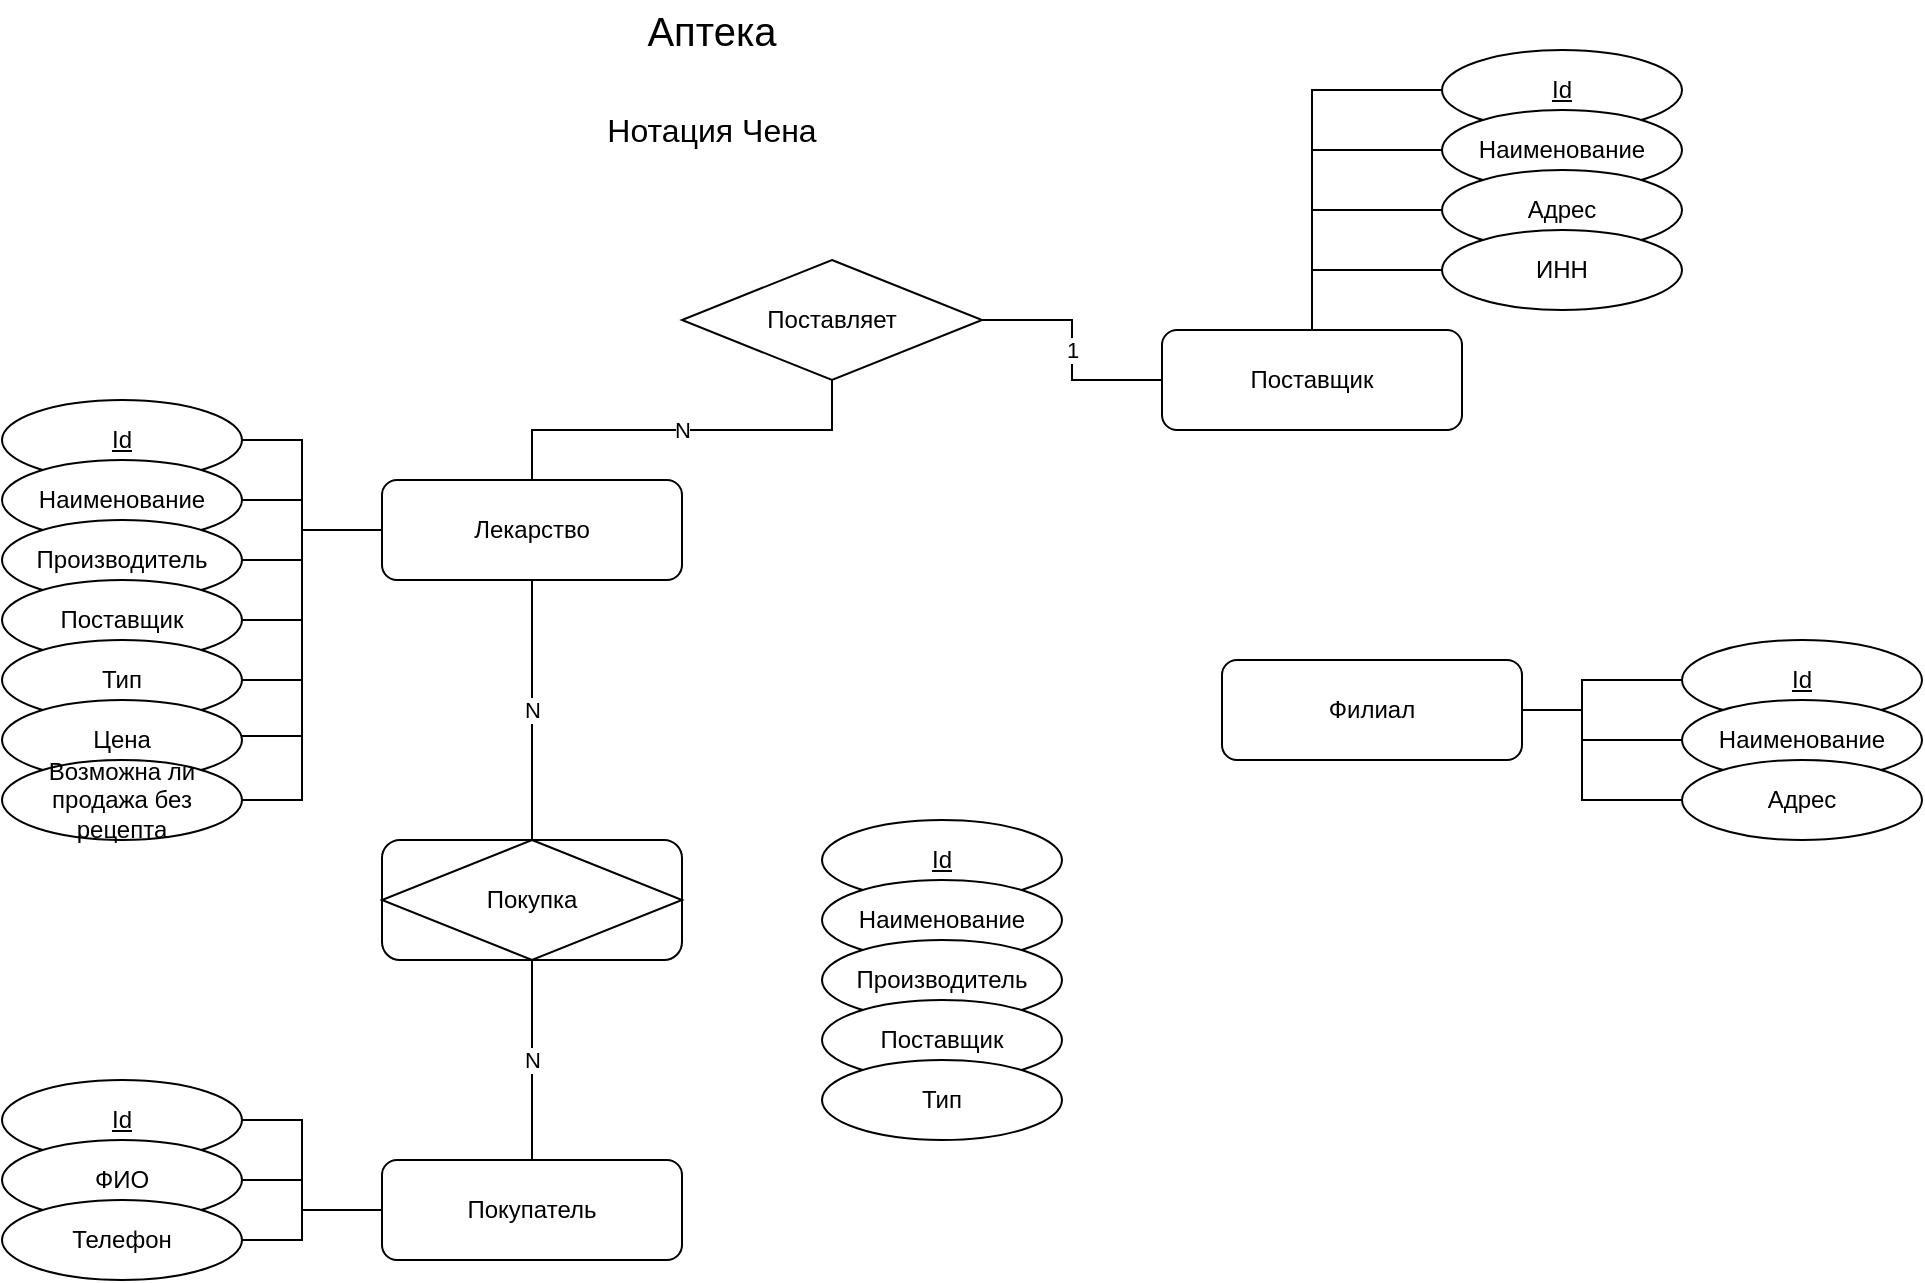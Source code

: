 <mxfile version="28.1.0">
  <diagram name="Страница — 1" id="FdrjbKADJGY1u3tTIWQw">
    <mxGraphModel dx="1545" dy="682" grid="1" gridSize="10" guides="1" tooltips="1" connect="1" arrows="1" fold="1" page="0" pageScale="1" pageWidth="827" pageHeight="1169" math="0" shadow="0">
      <root>
        <mxCell id="0" />
        <mxCell id="1" parent="0" />
        <mxCell id="_0isalq4gBAh9B2EabAM-51" value="" style="rounded=1;whiteSpace=wrap;html=1;" vertex="1" parent="1">
          <mxGeometry x="180" y="460" width="150" height="60" as="geometry" />
        </mxCell>
        <mxCell id="_0isalq4gBAh9B2EabAM-1" value="Аптека" style="text;html=1;align=center;verticalAlign=middle;whiteSpace=wrap;rounded=0;fontSize=20;" vertex="1" parent="1">
          <mxGeometry x="280" y="40" width="130" height="30" as="geometry" />
        </mxCell>
        <mxCell id="_0isalq4gBAh9B2EabAM-2" value="&lt;font style=&quot;font-size: 16px;&quot;&gt;Нотация Чена&lt;/font&gt;" style="text;html=1;align=center;verticalAlign=middle;whiteSpace=wrap;rounded=0;fontSize=18;" vertex="1" parent="1">
          <mxGeometry x="280" y="90" width="130" height="30" as="geometry" />
        </mxCell>
        <mxCell id="_0isalq4gBAh9B2EabAM-4" value="N" style="edgeStyle=orthogonalEdgeStyle;rounded=0;orthogonalLoop=1;jettySize=auto;html=1;endArrow=none;endFill=0;" edge="1" parent="1" source="_0isalq4gBAh9B2EabAM-5" target="_0isalq4gBAh9B2EabAM-6">
          <mxGeometry relative="1" as="geometry" />
        </mxCell>
        <mxCell id="_0isalq4gBAh9B2EabAM-5" value="Лекарство" style="rounded=1;whiteSpace=wrap;html=1;" vertex="1" parent="1">
          <mxGeometry x="180" y="280" width="150" height="50" as="geometry" />
        </mxCell>
        <mxCell id="_0isalq4gBAh9B2EabAM-6" value="Поставляет" style="rhombus;whiteSpace=wrap;html=1;" vertex="1" parent="1">
          <mxGeometry x="330" y="170" width="150" height="60" as="geometry" />
        </mxCell>
        <mxCell id="_0isalq4gBAh9B2EabAM-7" value="" style="edgeStyle=orthogonalEdgeStyle;rounded=0;orthogonalLoop=1;jettySize=auto;html=1;endArrow=none;endFill=0;" edge="1" parent="1" source="_0isalq4gBAh9B2EabAM-8" target="_0isalq4gBAh9B2EabAM-5">
          <mxGeometry relative="1" as="geometry">
            <Array as="points">
              <mxPoint x="140" y="260" />
              <mxPoint x="140" y="305" />
            </Array>
          </mxGeometry>
        </mxCell>
        <mxCell id="_0isalq4gBAh9B2EabAM-8" value="Id" style="ellipse;whiteSpace=wrap;html=1;fontStyle=4" vertex="1" parent="1">
          <mxGeometry x="-10" y="240" width="120" height="40" as="geometry" />
        </mxCell>
        <mxCell id="_0isalq4gBAh9B2EabAM-9" value="" style="edgeStyle=orthogonalEdgeStyle;rounded=0;orthogonalLoop=1;jettySize=auto;html=1;endArrow=none;endFill=0;" edge="1" parent="1" source="_0isalq4gBAh9B2EabAM-10" target="_0isalq4gBAh9B2EabAM-5">
          <mxGeometry relative="1" as="geometry">
            <Array as="points">
              <mxPoint x="140" y="290" />
              <mxPoint x="140" y="305" />
            </Array>
          </mxGeometry>
        </mxCell>
        <mxCell id="_0isalq4gBAh9B2EabAM-10" value="Наименование" style="ellipse;whiteSpace=wrap;html=1;fontStyle=0" vertex="1" parent="1">
          <mxGeometry x="-10" y="270" width="120" height="40" as="geometry" />
        </mxCell>
        <mxCell id="_0isalq4gBAh9B2EabAM-11" value="" style="edgeStyle=orthogonalEdgeStyle;rounded=0;orthogonalLoop=1;jettySize=auto;html=1;endArrow=none;endFill=0;" edge="1" parent="1" source="_0isalq4gBAh9B2EabAM-12" target="_0isalq4gBAh9B2EabAM-5">
          <mxGeometry relative="1" as="geometry">
            <Array as="points">
              <mxPoint x="140" y="320" />
              <mxPoint x="140" y="305" />
            </Array>
          </mxGeometry>
        </mxCell>
        <mxCell id="_0isalq4gBAh9B2EabAM-12" value="Производитель" style="ellipse;whiteSpace=wrap;html=1;fontStyle=0" vertex="1" parent="1">
          <mxGeometry x="-10" y="300" width="120" height="40" as="geometry" />
        </mxCell>
        <mxCell id="_0isalq4gBAh9B2EabAM-13" value="" style="edgeStyle=orthogonalEdgeStyle;rounded=0;orthogonalLoop=1;jettySize=auto;html=1;endArrow=none;endFill=0;" edge="1" parent="1" source="_0isalq4gBAh9B2EabAM-14" target="_0isalq4gBAh9B2EabAM-5">
          <mxGeometry relative="1" as="geometry">
            <Array as="points">
              <mxPoint x="140" y="350" />
              <mxPoint x="140" y="305" />
            </Array>
          </mxGeometry>
        </mxCell>
        <mxCell id="_0isalq4gBAh9B2EabAM-14" value="Поставщик" style="ellipse;whiteSpace=wrap;html=1;fontStyle=0" vertex="1" parent="1">
          <mxGeometry x="-10" y="330" width="120" height="40" as="geometry" />
        </mxCell>
        <mxCell id="_0isalq4gBAh9B2EabAM-15" value="Тип" style="ellipse;whiteSpace=wrap;html=1;fontStyle=0" vertex="1" parent="1">
          <mxGeometry x="-10" y="360" width="120" height="40" as="geometry" />
        </mxCell>
        <mxCell id="_0isalq4gBAh9B2EabAM-16" value="Цена" style="ellipse;whiteSpace=wrap;html=1;fontStyle=0" vertex="1" parent="1">
          <mxGeometry x="-10" y="390" width="120" height="40" as="geometry" />
        </mxCell>
        <mxCell id="_0isalq4gBAh9B2EabAM-17" value="" style="edgeStyle=orthogonalEdgeStyle;rounded=0;orthogonalLoop=1;jettySize=auto;html=1;endArrow=none;endFill=0;" edge="1" parent="1" source="_0isalq4gBAh9B2EabAM-18" target="_0isalq4gBAh9B2EabAM-5">
          <mxGeometry relative="1" as="geometry">
            <Array as="points">
              <mxPoint x="140" y="440" />
              <mxPoint x="140" y="305" />
            </Array>
          </mxGeometry>
        </mxCell>
        <mxCell id="_0isalq4gBAh9B2EabAM-18" value="Возможна ли продажа без рецепта" style="ellipse;whiteSpace=wrap;html=1;fontStyle=0" vertex="1" parent="1">
          <mxGeometry x="-10" y="420" width="120" height="40" as="geometry" />
        </mxCell>
        <mxCell id="_0isalq4gBAh9B2EabAM-19" value="" style="rounded=0;orthogonalLoop=1;jettySize=auto;html=1;endArrow=none;endFill=0;edgeStyle=orthogonalEdgeStyle;" edge="1" parent="1" source="_0isalq4gBAh9B2EabAM-15" target="_0isalq4gBAh9B2EabAM-5">
          <mxGeometry relative="1" as="geometry">
            <mxPoint x="130" y="415" as="sourcePoint" />
            <mxPoint x="200" y="370" as="targetPoint" />
            <Array as="points">
              <mxPoint x="140" y="380" />
              <mxPoint x="140" y="305" />
            </Array>
          </mxGeometry>
        </mxCell>
        <mxCell id="_0isalq4gBAh9B2EabAM-20" value="" style="rounded=0;orthogonalLoop=1;jettySize=auto;html=1;endArrow=none;endFill=0;edgeStyle=orthogonalEdgeStyle;" edge="1" parent="1" source="_0isalq4gBAh9B2EabAM-16" target="_0isalq4gBAh9B2EabAM-5">
          <mxGeometry relative="1" as="geometry">
            <mxPoint x="50" y="392.5" as="sourcePoint" />
            <mxPoint x="180" y="332.5" as="targetPoint" />
            <Array as="points">
              <mxPoint x="140" y="408" />
              <mxPoint x="140" y="305" />
            </Array>
          </mxGeometry>
        </mxCell>
        <mxCell id="_0isalq4gBAh9B2EabAM-21" value="N&lt;span style=&quot;color: rgba(0, 0, 0, 0); font-family: monospace; font-size: 0px; text-align: start; background-color: rgb(236, 236, 236);&quot;&gt;%3CmxGraphModel%3E%3Croot%3E%3CmxCell%20id%3D%220%22%2F%3E%3CmxCell%20id%3D%221%22%20parent%3D%220%22%2F%3E%3CmxCell%20id%3D%222%22%20value%3D%22%D0%9B%D0%B5%D0%BA%D0%B0%D1%80%D1%81%D1%82%D0%B2%D0%BE%22%20style%3D%22rounded%3D1%3BwhiteSpace%3Dwrap%3Bhtml%3D1%3B%22%20vertex%3D%221%22%20parent%3D%221%22%3E%3CmxGeometry%20x%3D%22180%22%20y%3D%22280%22%20width%3D%22150%22%20height%3D%2250%22%20as%3D%22geometry%22%2F%3E%3C%2FmxCell%3E%3C%2Froot%3E%3C%2FmxGraphModel%3E&lt;/span&gt;&lt;span style=&quot;color: rgba(0, 0, 0, 0); font-family: monospace; font-size: 0px; text-align: start; background-color: rgb(236, 236, 236);&quot;&gt;%3CmxGraphModel%3E%3Croot%3E%3CmxCell%20id%3D%220%22%2F%3E%3CmxCell%20id%3D%221%22%20parent%3D%220%22%2F%3E%3CmxCell%20id%3D%222%22%20value%3D%22%D0%9B%D0%B5%D0%BA%D0%B0%D1%80%D1%81%D1%82%D0%B2%D0%BE%22%20style%3D%22rounded%3D1%3BwhiteSpace%3Dwrap%3Bhtml%3D1%3B%22%20vertex%3D%221%22%20parent%3D%221%22%3E%3CmxGeometry%20x%3D%22180%22%20y%3D%22280%22%20width%3D%22150%22%20height%3D%2250%22%20as%3D%22geometry%22%2F%3E%3C%2FmxCell%3E%3C%2Froot%3E%3C%2FmxGraphModel%3E&lt;/span&gt;&lt;span style=&quot;color: rgba(0, 0, 0, 0); font-family: monospace; font-size: 0px; text-align: start; background-color: rgb(236, 236, 236);&quot;&gt;%3CmxGraphModel%3E%3Croot%3E%3CmxCell%20id%3D%220%22%2F%3E%3CmxCell%20id%3D%221%22%20parent%3D%220%22%2F%3E%3CmxCell%20id%3D%222%22%20value%3D%22%D0%9B%D0%B5%D0%BA%D0%B0%D1%80%D1%81%D1%82%D0%B2%D0%BE%22%20style%3D%22rounded%3D1%3BwhiteSpace%3Dwrap%3Bhtml%3D1%3B%22%20vertex%3D%221%22%20parent%3D%221%22%3E%3CmxGeometry%20x%3D%22180%22%20y%3D%22280%22%20width%3D%22150%22%20height%3D%2250%22%20as%3D%22geometry%22%2F%3E%3C%2FmxCell%3E%3C%2Froot%3E%3C%2FmxGraphModel%3E&lt;/span&gt;" style="edgeStyle=orthogonalEdgeStyle;rounded=0;orthogonalLoop=1;jettySize=auto;html=1;endArrow=none;endFill=0;" edge="1" parent="1" source="_0isalq4gBAh9B2EabAM-22" target="_0isalq4gBAh9B2EabAM-23">
          <mxGeometry relative="1" as="geometry" />
        </mxCell>
        <mxCell id="_0isalq4gBAh9B2EabAM-22" value="Покупатель" style="rounded=1;whiteSpace=wrap;html=1;" vertex="1" parent="1">
          <mxGeometry x="180" y="620" width="150" height="50" as="geometry" />
        </mxCell>
        <mxCell id="_0isalq4gBAh9B2EabAM-23" value="Покупка" style="rhombus;whiteSpace=wrap;html=1;" vertex="1" parent="1">
          <mxGeometry x="180" y="460" width="150" height="60" as="geometry" />
        </mxCell>
        <mxCell id="_0isalq4gBAh9B2EabAM-24" value="" style="edgeStyle=orthogonalEdgeStyle;rounded=0;orthogonalLoop=1;jettySize=auto;html=1;endArrow=none;endFill=0;" edge="1" parent="1" source="_0isalq4gBAh9B2EabAM-25" target="_0isalq4gBAh9B2EabAM-22">
          <mxGeometry relative="1" as="geometry">
            <Array as="points">
              <mxPoint x="140" y="600" />
              <mxPoint x="140" y="645" />
            </Array>
          </mxGeometry>
        </mxCell>
        <mxCell id="_0isalq4gBAh9B2EabAM-25" value="Id" style="ellipse;whiteSpace=wrap;html=1;fontStyle=4" vertex="1" parent="1">
          <mxGeometry x="-10" y="580" width="120" height="40" as="geometry" />
        </mxCell>
        <mxCell id="_0isalq4gBAh9B2EabAM-26" value="" style="edgeStyle=orthogonalEdgeStyle;rounded=0;orthogonalLoop=1;jettySize=auto;html=1;endArrow=none;endFill=0;" edge="1" parent="1" source="_0isalq4gBAh9B2EabAM-27" target="_0isalq4gBAh9B2EabAM-22">
          <mxGeometry relative="1" as="geometry">
            <Array as="points">
              <mxPoint x="140" y="630" />
              <mxPoint x="140" y="645" />
            </Array>
          </mxGeometry>
        </mxCell>
        <mxCell id="_0isalq4gBAh9B2EabAM-27" value="ФИО" style="ellipse;whiteSpace=wrap;html=1;fontStyle=0" vertex="1" parent="1">
          <mxGeometry x="-10" y="610" width="120" height="40" as="geometry" />
        </mxCell>
        <mxCell id="_0isalq4gBAh9B2EabAM-28" value="" style="edgeStyle=orthogonalEdgeStyle;rounded=0;orthogonalLoop=1;jettySize=auto;html=1;endArrow=none;endFill=0;" edge="1" parent="1" source="_0isalq4gBAh9B2EabAM-29" target="_0isalq4gBAh9B2EabAM-22">
          <mxGeometry relative="1" as="geometry">
            <Array as="points">
              <mxPoint x="140" y="660" />
              <mxPoint x="140" y="645" />
            </Array>
          </mxGeometry>
        </mxCell>
        <mxCell id="_0isalq4gBAh9B2EabAM-29" value="Телефон" style="ellipse;whiteSpace=wrap;html=1;fontStyle=0" vertex="1" parent="1">
          <mxGeometry x="-10" y="640" width="120" height="40" as="geometry" />
        </mxCell>
        <mxCell id="_0isalq4gBAh9B2EabAM-38" value="Поставщик" style="rounded=1;whiteSpace=wrap;html=1;" vertex="1" parent="1">
          <mxGeometry x="570" y="205" width="150" height="50" as="geometry" />
        </mxCell>
        <mxCell id="_0isalq4gBAh9B2EabAM-40" value="Id" style="ellipse;whiteSpace=wrap;html=1;fontStyle=4" vertex="1" parent="1">
          <mxGeometry x="710" y="65" width="120" height="40" as="geometry" />
        </mxCell>
        <mxCell id="_0isalq4gBAh9B2EabAM-43" value="Наименование" style="ellipse;whiteSpace=wrap;html=1;fontStyle=0" vertex="1" parent="1">
          <mxGeometry x="710" y="95" width="120" height="40" as="geometry" />
        </mxCell>
        <mxCell id="_0isalq4gBAh9B2EabAM-41" value="Адрес" style="ellipse;whiteSpace=wrap;html=1;fontStyle=0" vertex="1" parent="1">
          <mxGeometry x="710" y="125" width="120" height="40" as="geometry" />
        </mxCell>
        <mxCell id="_0isalq4gBAh9B2EabAM-42" value="" style="edgeStyle=orthogonalEdgeStyle;rounded=0;orthogonalLoop=1;jettySize=auto;html=1;endArrow=none;endFill=0;" edge="1" parent="1" source="_0isalq4gBAh9B2EabAM-43" target="_0isalq4gBAh9B2EabAM-38">
          <mxGeometry relative="1" as="geometry">
            <Array as="points">
              <mxPoint x="645" y="115" />
            </Array>
          </mxGeometry>
        </mxCell>
        <mxCell id="_0isalq4gBAh9B2EabAM-44" value="" style="rounded=0;orthogonalLoop=1;jettySize=auto;html=1;endArrow=none;endFill=0;edgeStyle=orthogonalEdgeStyle;" edge="1" parent="1" source="_0isalq4gBAh9B2EabAM-41" target="_0isalq4gBAh9B2EabAM-38">
          <mxGeometry relative="1" as="geometry">
            <mxPoint x="610" y="135" as="sourcePoint" />
            <mxPoint x="655" y="195" as="targetPoint" />
            <Array as="points">
              <mxPoint x="645" y="145" />
            </Array>
          </mxGeometry>
        </mxCell>
        <mxCell id="_0isalq4gBAh9B2EabAM-45" value="" style="rounded=0;orthogonalLoop=1;jettySize=auto;html=1;endArrow=none;endFill=0;edgeStyle=orthogonalEdgeStyle;" edge="1" parent="1" source="_0isalq4gBAh9B2EabAM-40" target="_0isalq4gBAh9B2EabAM-38">
          <mxGeometry relative="1" as="geometry">
            <mxPoint x="660" y="145" as="sourcePoint" />
            <mxPoint x="705" y="235" as="targetPoint" />
            <Array as="points">
              <mxPoint x="645" y="85" />
            </Array>
          </mxGeometry>
        </mxCell>
        <mxCell id="_0isalq4gBAh9B2EabAM-46" value="ИНН" style="ellipse;whiteSpace=wrap;html=1;fontStyle=0" vertex="1" parent="1">
          <mxGeometry x="710" y="155" width="120" height="40" as="geometry" />
        </mxCell>
        <mxCell id="_0isalq4gBAh9B2EabAM-47" value="" style="edgeStyle=orthogonalEdgeStyle;rounded=0;orthogonalLoop=1;jettySize=auto;html=1;endArrow=none;endFill=0;" edge="1" parent="1" source="_0isalq4gBAh9B2EabAM-46" target="_0isalq4gBAh9B2EabAM-38">
          <mxGeometry relative="1" as="geometry">
            <Array as="points">
              <mxPoint x="645" y="175" />
            </Array>
            <mxPoint x="610" y="135" as="sourcePoint" />
            <mxPoint x="655" y="195" as="targetPoint" />
          </mxGeometry>
        </mxCell>
        <mxCell id="_0isalq4gBAh9B2EabAM-50" value="1" style="edgeStyle=orthogonalEdgeStyle;rounded=0;orthogonalLoop=1;jettySize=auto;html=1;endArrow=none;endFill=0;" edge="1" parent="1" source="_0isalq4gBAh9B2EabAM-6" target="_0isalq4gBAh9B2EabAM-38">
          <mxGeometry relative="1" as="geometry">
            <mxPoint x="360" y="310" as="sourcePoint" />
            <mxPoint x="420" y="365" as="targetPoint" />
          </mxGeometry>
        </mxCell>
        <mxCell id="_0isalq4gBAh9B2EabAM-52" value="N&lt;span style=&quot;color: rgba(0, 0, 0, 0); font-family: monospace; font-size: 0px; text-align: start; background-color: rgb(236, 236, 236);&quot;&gt;%3CmxGraphModel%3E%3Croot%3E%3CmxCell%20id%3D%220%22%2F%3E%3CmxCell%20id%3D%221%22%20parent%3D%220%22%2F%3E%3CmxCell%20id%3D%222%22%20value%3D%22%D0%9B%D0%B5%D0%BA%D0%B0%D1%80%D1%81%D1%82%D0%B2%D0%BE%22%20style%3D%22rounded%3D1%3BwhiteSpace%3Dwrap%3Bhtml%3D1%3B%22%20vertex%3D%221%22%20parent%3D%221%22%3E%3CmxGeometry%20x%3D%22180%22%20y%3D%22280%22%20width%3D%22150%22%20height%3D%2250%22%20as%3D%22geometry%22%2F%3E%3C%2FmxCell%3E%3C%2Froot%3E%3C%2FmxGraphModel%3E&lt;/span&gt;&lt;span style=&quot;color: rgba(0, 0, 0, 0); font-family: monospace; font-size: 0px; text-align: start; background-color: rgb(236, 236, 236);&quot;&gt;%3CmxGraphModel%3E%3Croot%3E%3CmxCell%20id%3D%220%22%2F%3E%3CmxCell%20id%3D%221%22%20parent%3D%220%22%2F%3E%3CmxCell%20id%3D%222%22%20value%3D%22%D0%9B%D0%B5%D0%BA%D0%B0%D1%80%D1%81%D1%82%D0%B2%D0%BE%22%20style%3D%22rounded%3D1%3BwhiteSpace%3Dwrap%3Bhtml%3D1%3B%22%20vertex%3D%221%22%20parent%3D%221%22%3E%3CmxGeometry%20x%3D%22180%22%20y%3D%22280%22%20width%3D%22150%22%20height%3D%2250%22%20as%3D%22geometry%22%2F%3E%3C%2FmxCell%3E%3C%2Froot%3E%3C%2FmxGraphModel%3E&lt;/span&gt;&lt;span style=&quot;color: rgba(0, 0, 0, 0); font-family: monospace; font-size: 0px; text-align: start; background-color: rgb(236, 236, 236);&quot;&gt;%3CmxGraphModel%3E%3Croot%3E%3CmxCell%20id%3D%220%22%2F%3E%3CmxCell%20id%3D%221%22%20parent%3D%220%22%2F%3E%3CmxCell%20id%3D%222%22%20value%3D%22%D0%9B%D0%B5%D0%BA%D0%B0%D1%80%D1%81%D1%82%D0%B2%D0%BE%22%20style%3D%22rounded%3D1%3BwhiteSpace%3Dwrap%3Bhtml%3D1%3B%22%20vertex%3D%221%22%20parent%3D%221%22%3E%3CmxGeometry%20x%3D%22180%22%20y%3D%22280%22%20width%3D%22150%22%20height%3D%2250%22%20as%3D%22geometry%22%2F%3E%3C%2FmxCell%3E%3C%2Froot%3E%3C%2FmxGraphModel%3E&lt;/span&gt;" style="edgeStyle=orthogonalEdgeStyle;rounded=0;orthogonalLoop=1;jettySize=auto;html=1;endArrow=none;endFill=0;" edge="1" parent="1" source="_0isalq4gBAh9B2EabAM-51" target="_0isalq4gBAh9B2EabAM-5">
          <mxGeometry relative="1" as="geometry">
            <mxPoint x="270" y="560" as="sourcePoint" />
            <mxPoint x="270" y="490" as="targetPoint" />
          </mxGeometry>
        </mxCell>
        <mxCell id="_0isalq4gBAh9B2EabAM-56" value="Id" style="ellipse;whiteSpace=wrap;html=1;fontStyle=4" vertex="1" parent="1">
          <mxGeometry x="400" y="450" width="120" height="40" as="geometry" />
        </mxCell>
        <mxCell id="_0isalq4gBAh9B2EabAM-57" value="Наименование" style="ellipse;whiteSpace=wrap;html=1;fontStyle=0" vertex="1" parent="1">
          <mxGeometry x="400" y="480" width="120" height="40" as="geometry" />
        </mxCell>
        <mxCell id="_0isalq4gBAh9B2EabAM-58" value="Производитель" style="ellipse;whiteSpace=wrap;html=1;fontStyle=0" vertex="1" parent="1">
          <mxGeometry x="400" y="510" width="120" height="40" as="geometry" />
        </mxCell>
        <mxCell id="_0isalq4gBAh9B2EabAM-59" value="Поставщик" style="ellipse;whiteSpace=wrap;html=1;fontStyle=0" vertex="1" parent="1">
          <mxGeometry x="400" y="540" width="120" height="40" as="geometry" />
        </mxCell>
        <mxCell id="_0isalq4gBAh9B2EabAM-60" value="Тип" style="ellipse;whiteSpace=wrap;html=1;fontStyle=0" vertex="1" parent="1">
          <mxGeometry x="400" y="570" width="120" height="40" as="geometry" />
        </mxCell>
        <mxCell id="_0isalq4gBAh9B2EabAM-61" value="Филиал" style="rounded=1;whiteSpace=wrap;html=1;" vertex="1" parent="1">
          <mxGeometry x="600" y="370" width="150" height="50" as="geometry" />
        </mxCell>
        <mxCell id="_0isalq4gBAh9B2EabAM-62" value="Id" style="ellipse;whiteSpace=wrap;html=1;fontStyle=4" vertex="1" parent="1">
          <mxGeometry x="830" y="360" width="120" height="40" as="geometry" />
        </mxCell>
        <mxCell id="_0isalq4gBAh9B2EabAM-63" value="Наименование" style="ellipse;whiteSpace=wrap;html=1;fontStyle=0" vertex="1" parent="1">
          <mxGeometry x="830" y="390" width="120" height="40" as="geometry" />
        </mxCell>
        <mxCell id="_0isalq4gBAh9B2EabAM-64" value="Адрес" style="ellipse;whiteSpace=wrap;html=1;fontStyle=0" vertex="1" parent="1">
          <mxGeometry x="830" y="420" width="120" height="40" as="geometry" />
        </mxCell>
        <mxCell id="_0isalq4gBAh9B2EabAM-65" value="" style="edgeStyle=orthogonalEdgeStyle;rounded=0;orthogonalLoop=1;jettySize=auto;html=1;endArrow=none;endFill=0;" edge="1" parent="1" source="_0isalq4gBAh9B2EabAM-63" target="_0isalq4gBAh9B2EabAM-61">
          <mxGeometry relative="1" as="geometry">
            <Array as="points">
              <mxPoint x="780" y="410" />
              <mxPoint x="780" y="395" />
            </Array>
          </mxGeometry>
        </mxCell>
        <mxCell id="_0isalq4gBAh9B2EabAM-66" value="" style="rounded=0;orthogonalLoop=1;jettySize=auto;html=1;endArrow=none;endFill=0;edgeStyle=orthogonalEdgeStyle;" edge="1" parent="1" source="_0isalq4gBAh9B2EabAM-64" target="_0isalq4gBAh9B2EabAM-61">
          <mxGeometry relative="1" as="geometry">
            <mxPoint x="620" y="340" as="sourcePoint" />
            <mxPoint x="665" y="400" as="targetPoint" />
            <Array as="points">
              <mxPoint x="780" y="440" />
              <mxPoint x="780" y="395" />
            </Array>
          </mxGeometry>
        </mxCell>
        <mxCell id="_0isalq4gBAh9B2EabAM-67" value="" style="rounded=0;orthogonalLoop=1;jettySize=auto;html=1;endArrow=none;endFill=0;edgeStyle=orthogonalEdgeStyle;" edge="1" parent="1" source="_0isalq4gBAh9B2EabAM-62" target="_0isalq4gBAh9B2EabAM-61">
          <mxGeometry relative="1" as="geometry">
            <mxPoint x="670" y="350" as="sourcePoint" />
            <mxPoint x="715" y="440" as="targetPoint" />
            <Array as="points">
              <mxPoint x="780" y="380" />
              <mxPoint x="780" y="395" />
            </Array>
          </mxGeometry>
        </mxCell>
      </root>
    </mxGraphModel>
  </diagram>
</mxfile>
